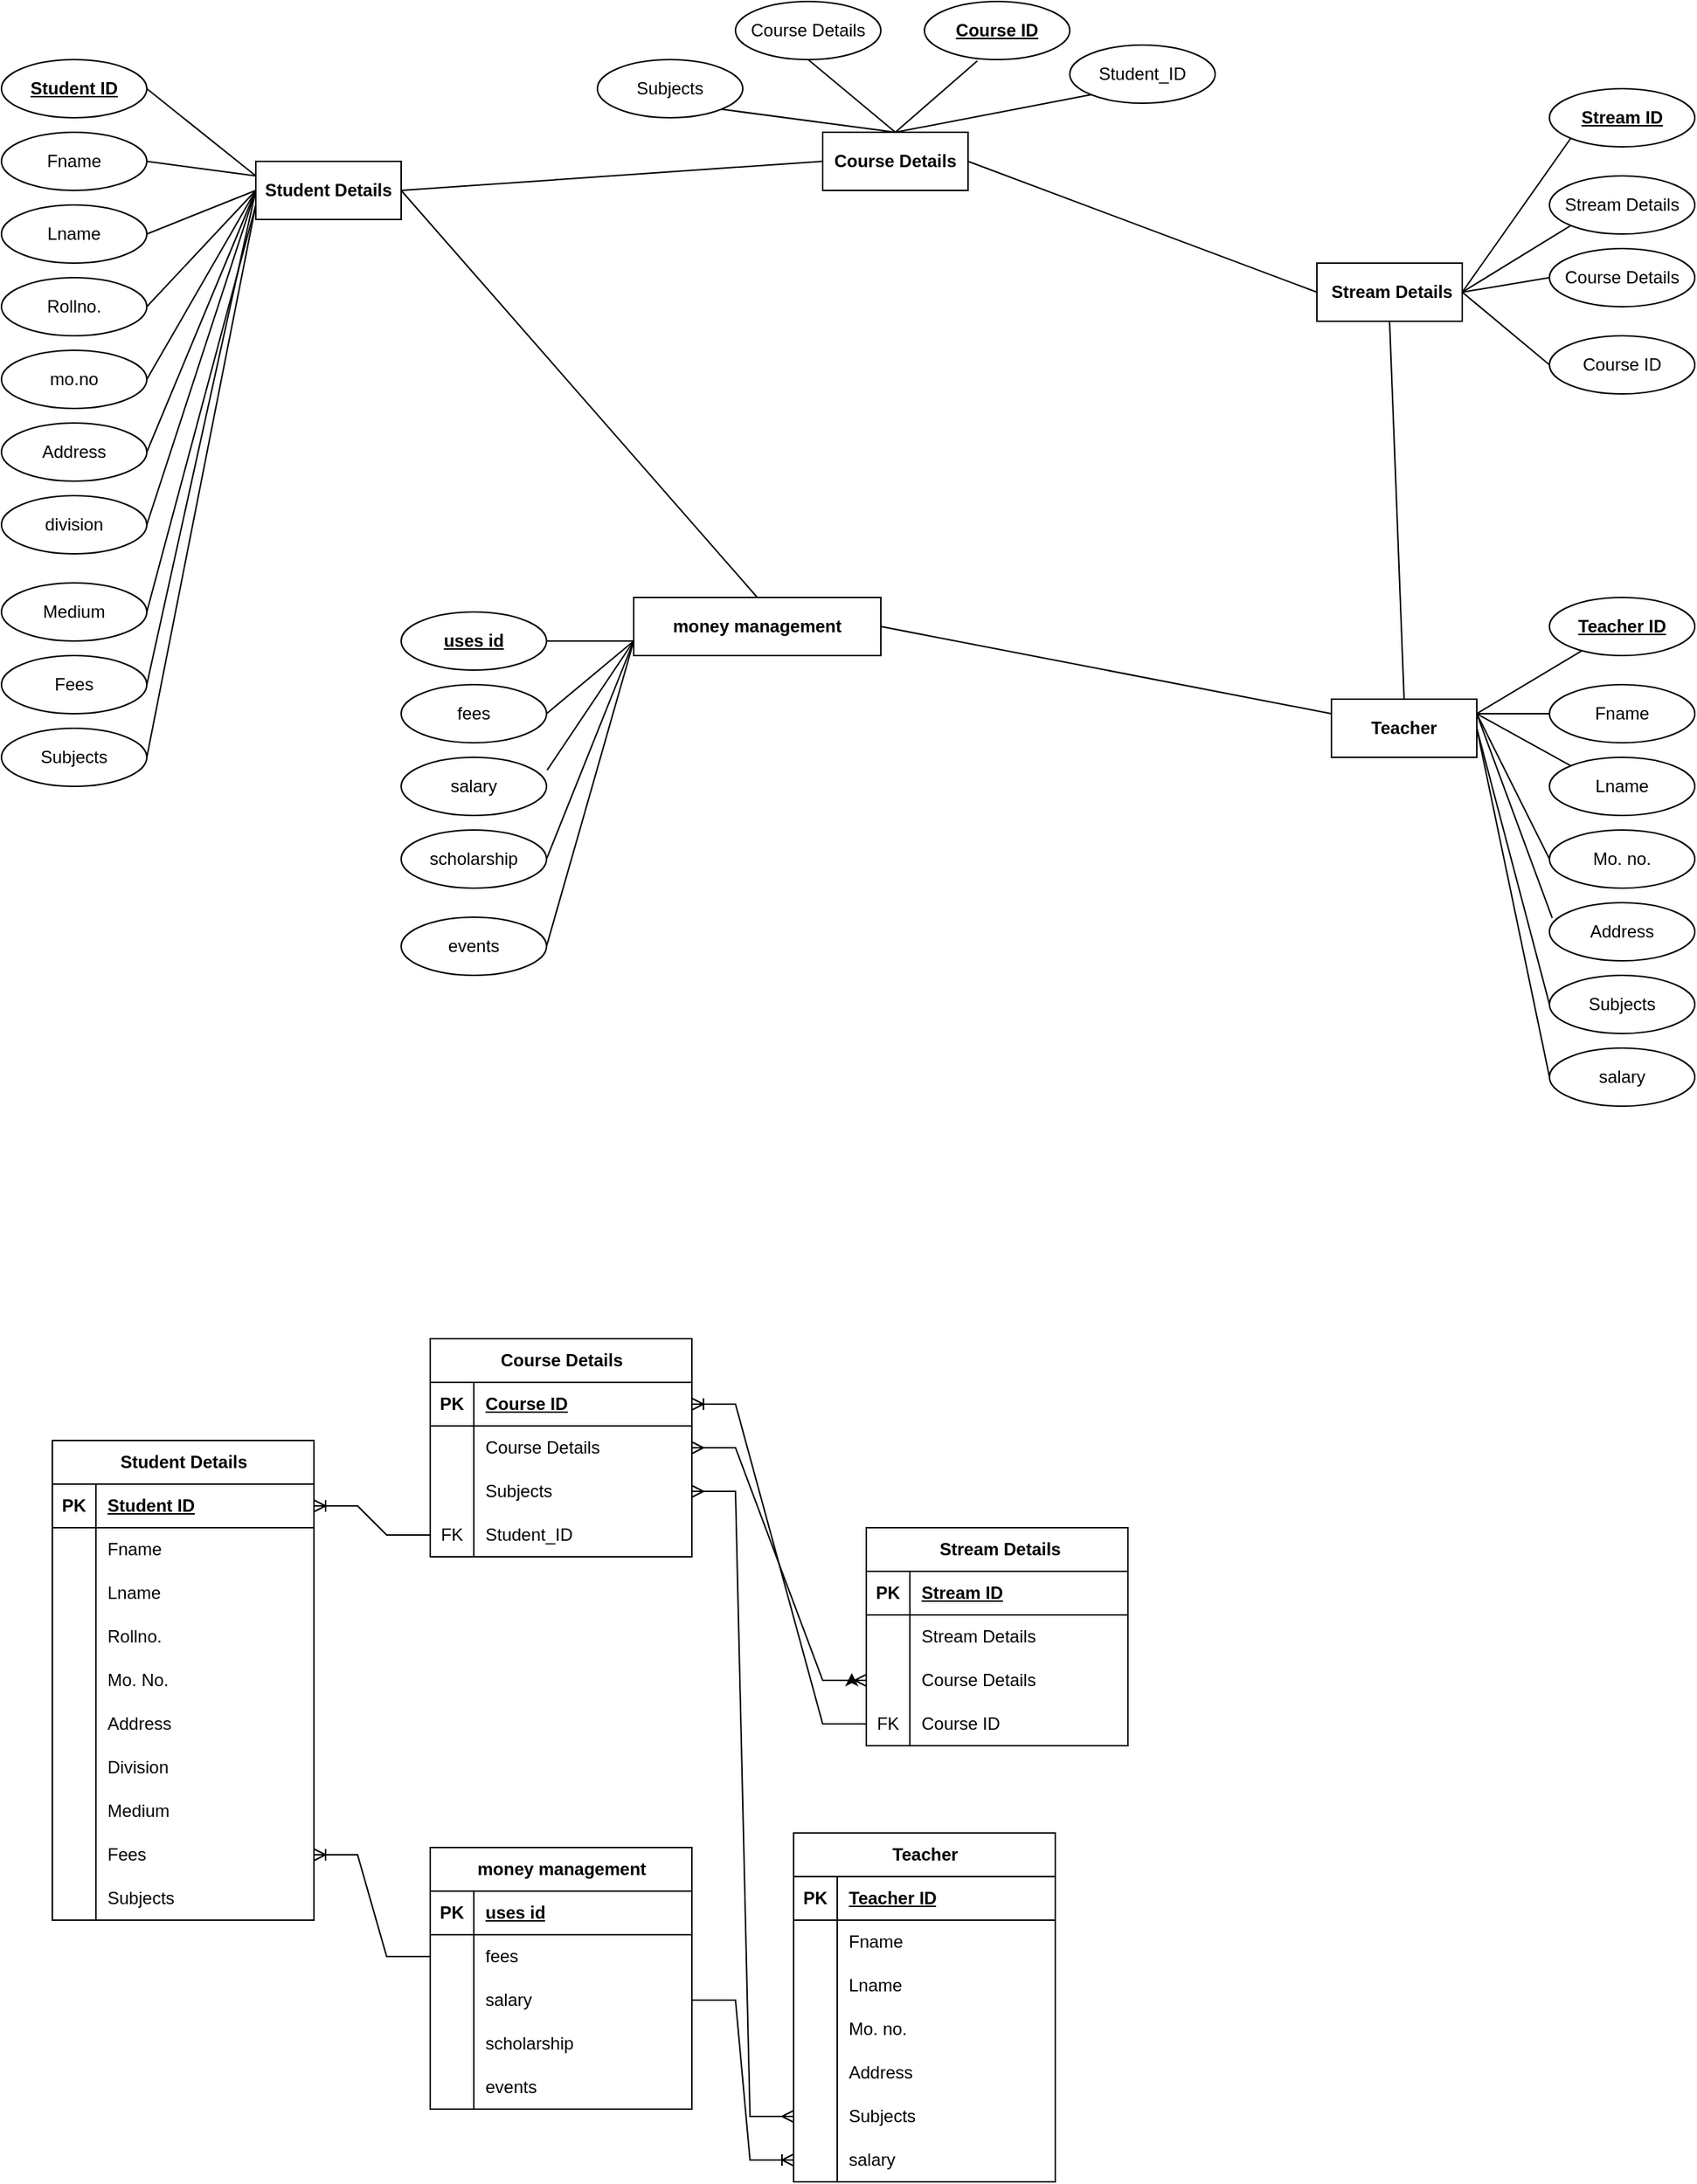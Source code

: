 <mxfile version="26.2.2">
  <diagram name="Page-1" id="LK6ULAaJql4d3qNlsfY-">
    <mxGraphModel dx="2683" dy="1994" grid="1" gridSize="10" guides="1" tooltips="1" connect="1" arrows="1" fold="1" page="1" pageScale="1" pageWidth="850" pageHeight="1100" math="0" shadow="0">
      <root>
        <mxCell id="0" />
        <mxCell id="1" parent="0" />
        <mxCell id="ykuaLZmYjPcyV5SVd6rN-1" value="Student Details" style="shape=table;startSize=30;container=1;collapsible=1;childLayout=tableLayout;fixedRows=1;rowLines=0;fontStyle=1;align=center;resizeLast=1;html=1;" parent="1" vertex="1">
          <mxGeometry y="-10" width="180" height="330" as="geometry" />
        </mxCell>
        <mxCell id="ykuaLZmYjPcyV5SVd6rN-2" value="" style="shape=tableRow;horizontal=0;startSize=0;swimlaneHead=0;swimlaneBody=0;fillColor=none;collapsible=0;dropTarget=0;points=[[0,0.5],[1,0.5]];portConstraint=eastwest;top=0;left=0;right=0;bottom=1;" parent="ykuaLZmYjPcyV5SVd6rN-1" vertex="1">
          <mxGeometry y="30" width="180" height="30" as="geometry" />
        </mxCell>
        <mxCell id="ykuaLZmYjPcyV5SVd6rN-3" value="PK" style="shape=partialRectangle;connectable=0;fillColor=none;top=0;left=0;bottom=0;right=0;fontStyle=1;overflow=hidden;whiteSpace=wrap;html=1;" parent="ykuaLZmYjPcyV5SVd6rN-2" vertex="1">
          <mxGeometry width="30" height="30" as="geometry">
            <mxRectangle width="30" height="30" as="alternateBounds" />
          </mxGeometry>
        </mxCell>
        <mxCell id="ykuaLZmYjPcyV5SVd6rN-4" value="Student ID" style="shape=partialRectangle;connectable=0;fillColor=none;top=0;left=0;bottom=0;right=0;align=left;spacingLeft=6;fontStyle=5;overflow=hidden;whiteSpace=wrap;html=1;" parent="ykuaLZmYjPcyV5SVd6rN-2" vertex="1">
          <mxGeometry x="30" width="150" height="30" as="geometry">
            <mxRectangle width="150" height="30" as="alternateBounds" />
          </mxGeometry>
        </mxCell>
        <mxCell id="ykuaLZmYjPcyV5SVd6rN-5" value="" style="shape=tableRow;horizontal=0;startSize=0;swimlaneHead=0;swimlaneBody=0;fillColor=none;collapsible=0;dropTarget=0;points=[[0,0.5],[1,0.5]];portConstraint=eastwest;top=0;left=0;right=0;bottom=0;" parent="ykuaLZmYjPcyV5SVd6rN-1" vertex="1">
          <mxGeometry y="60" width="180" height="30" as="geometry" />
        </mxCell>
        <mxCell id="ykuaLZmYjPcyV5SVd6rN-6" value="" style="shape=partialRectangle;connectable=0;fillColor=none;top=0;left=0;bottom=0;right=0;editable=1;overflow=hidden;whiteSpace=wrap;html=1;" parent="ykuaLZmYjPcyV5SVd6rN-5" vertex="1">
          <mxGeometry width="30" height="30" as="geometry">
            <mxRectangle width="30" height="30" as="alternateBounds" />
          </mxGeometry>
        </mxCell>
        <mxCell id="ykuaLZmYjPcyV5SVd6rN-7" value="Fname" style="shape=partialRectangle;connectable=0;fillColor=none;top=0;left=0;bottom=0;right=0;align=left;spacingLeft=6;overflow=hidden;whiteSpace=wrap;html=1;" parent="ykuaLZmYjPcyV5SVd6rN-5" vertex="1">
          <mxGeometry x="30" width="150" height="30" as="geometry">
            <mxRectangle width="150" height="30" as="alternateBounds" />
          </mxGeometry>
        </mxCell>
        <mxCell id="ykuaLZmYjPcyV5SVd6rN-8" value="" style="shape=tableRow;horizontal=0;startSize=0;swimlaneHead=0;swimlaneBody=0;fillColor=none;collapsible=0;dropTarget=0;points=[[0,0.5],[1,0.5]];portConstraint=eastwest;top=0;left=0;right=0;bottom=0;" parent="ykuaLZmYjPcyV5SVd6rN-1" vertex="1">
          <mxGeometry y="90" width="180" height="30" as="geometry" />
        </mxCell>
        <mxCell id="ykuaLZmYjPcyV5SVd6rN-9" value="" style="shape=partialRectangle;connectable=0;fillColor=none;top=0;left=0;bottom=0;right=0;editable=1;overflow=hidden;whiteSpace=wrap;html=1;" parent="ykuaLZmYjPcyV5SVd6rN-8" vertex="1">
          <mxGeometry width="30" height="30" as="geometry">
            <mxRectangle width="30" height="30" as="alternateBounds" />
          </mxGeometry>
        </mxCell>
        <mxCell id="ykuaLZmYjPcyV5SVd6rN-10" value="Lname" style="shape=partialRectangle;connectable=0;fillColor=none;top=0;left=0;bottom=0;right=0;align=left;spacingLeft=6;overflow=hidden;whiteSpace=wrap;html=1;" parent="ykuaLZmYjPcyV5SVd6rN-8" vertex="1">
          <mxGeometry x="30" width="150" height="30" as="geometry">
            <mxRectangle width="150" height="30" as="alternateBounds" />
          </mxGeometry>
        </mxCell>
        <mxCell id="ykuaLZmYjPcyV5SVd6rN-11" value="" style="shape=tableRow;horizontal=0;startSize=0;swimlaneHead=0;swimlaneBody=0;fillColor=none;collapsible=0;dropTarget=0;points=[[0,0.5],[1,0.5]];portConstraint=eastwest;top=0;left=0;right=0;bottom=0;" parent="ykuaLZmYjPcyV5SVd6rN-1" vertex="1">
          <mxGeometry y="120" width="180" height="30" as="geometry" />
        </mxCell>
        <mxCell id="ykuaLZmYjPcyV5SVd6rN-12" value="" style="shape=partialRectangle;connectable=0;fillColor=none;top=0;left=0;bottom=0;right=0;editable=1;overflow=hidden;whiteSpace=wrap;html=1;" parent="ykuaLZmYjPcyV5SVd6rN-11" vertex="1">
          <mxGeometry width="30" height="30" as="geometry">
            <mxRectangle width="30" height="30" as="alternateBounds" />
          </mxGeometry>
        </mxCell>
        <mxCell id="ykuaLZmYjPcyV5SVd6rN-13" value="Rollno." style="shape=partialRectangle;connectable=0;fillColor=none;top=0;left=0;bottom=0;right=0;align=left;spacingLeft=6;overflow=hidden;whiteSpace=wrap;html=1;" parent="ykuaLZmYjPcyV5SVd6rN-11" vertex="1">
          <mxGeometry x="30" width="150" height="30" as="geometry">
            <mxRectangle width="150" height="30" as="alternateBounds" />
          </mxGeometry>
        </mxCell>
        <mxCell id="ykuaLZmYjPcyV5SVd6rN-15" value="" style="shape=tableRow;horizontal=0;startSize=0;swimlaneHead=0;swimlaneBody=0;fillColor=none;collapsible=0;dropTarget=0;points=[[0,0.5],[1,0.5]];portConstraint=eastwest;top=0;left=0;right=0;bottom=0;" parent="ykuaLZmYjPcyV5SVd6rN-1" vertex="1">
          <mxGeometry y="150" width="180" height="30" as="geometry" />
        </mxCell>
        <mxCell id="ykuaLZmYjPcyV5SVd6rN-16" value="" style="shape=partialRectangle;connectable=0;fillColor=none;top=0;left=0;bottom=0;right=0;editable=1;overflow=hidden;whiteSpace=wrap;html=1;" parent="ykuaLZmYjPcyV5SVd6rN-15" vertex="1">
          <mxGeometry width="30" height="30" as="geometry">
            <mxRectangle width="30" height="30" as="alternateBounds" />
          </mxGeometry>
        </mxCell>
        <mxCell id="ykuaLZmYjPcyV5SVd6rN-17" value="Mo. No." style="shape=partialRectangle;connectable=0;fillColor=none;top=0;left=0;bottom=0;right=0;align=left;spacingLeft=6;overflow=hidden;whiteSpace=wrap;html=1;" parent="ykuaLZmYjPcyV5SVd6rN-15" vertex="1">
          <mxGeometry x="30" width="150" height="30" as="geometry">
            <mxRectangle width="150" height="30" as="alternateBounds" />
          </mxGeometry>
        </mxCell>
        <mxCell id="ykuaLZmYjPcyV5SVd6rN-18" value="" style="shape=tableRow;horizontal=0;startSize=0;swimlaneHead=0;swimlaneBody=0;fillColor=none;collapsible=0;dropTarget=0;points=[[0,0.5],[1,0.5]];portConstraint=eastwest;top=0;left=0;right=0;bottom=0;" parent="ykuaLZmYjPcyV5SVd6rN-1" vertex="1">
          <mxGeometry y="180" width="180" height="30" as="geometry" />
        </mxCell>
        <mxCell id="ykuaLZmYjPcyV5SVd6rN-19" value="" style="shape=partialRectangle;connectable=0;fillColor=none;top=0;left=0;bottom=0;right=0;editable=1;overflow=hidden;whiteSpace=wrap;html=1;" parent="ykuaLZmYjPcyV5SVd6rN-18" vertex="1">
          <mxGeometry width="30" height="30" as="geometry">
            <mxRectangle width="30" height="30" as="alternateBounds" />
          </mxGeometry>
        </mxCell>
        <mxCell id="ykuaLZmYjPcyV5SVd6rN-20" value="Address" style="shape=partialRectangle;connectable=0;fillColor=none;top=0;left=0;bottom=0;right=0;align=left;spacingLeft=6;overflow=hidden;whiteSpace=wrap;html=1;" parent="ykuaLZmYjPcyV5SVd6rN-18" vertex="1">
          <mxGeometry x="30" width="150" height="30" as="geometry">
            <mxRectangle width="150" height="30" as="alternateBounds" />
          </mxGeometry>
        </mxCell>
        <mxCell id="ykuaLZmYjPcyV5SVd6rN-24" value="" style="shape=tableRow;horizontal=0;startSize=0;swimlaneHead=0;swimlaneBody=0;fillColor=none;collapsible=0;dropTarget=0;points=[[0,0.5],[1,0.5]];portConstraint=eastwest;top=0;left=0;right=0;bottom=0;" parent="ykuaLZmYjPcyV5SVd6rN-1" vertex="1">
          <mxGeometry y="210" width="180" height="30" as="geometry" />
        </mxCell>
        <mxCell id="ykuaLZmYjPcyV5SVd6rN-25" value="" style="shape=partialRectangle;connectable=0;fillColor=none;top=0;left=0;bottom=0;right=0;editable=1;overflow=hidden;whiteSpace=wrap;html=1;" parent="ykuaLZmYjPcyV5SVd6rN-24" vertex="1">
          <mxGeometry width="30" height="30" as="geometry">
            <mxRectangle width="30" height="30" as="alternateBounds" />
          </mxGeometry>
        </mxCell>
        <mxCell id="ykuaLZmYjPcyV5SVd6rN-26" value="Division" style="shape=partialRectangle;connectable=0;fillColor=none;top=0;left=0;bottom=0;right=0;align=left;spacingLeft=6;overflow=hidden;whiteSpace=wrap;html=1;" parent="ykuaLZmYjPcyV5SVd6rN-24" vertex="1">
          <mxGeometry x="30" width="150" height="30" as="geometry">
            <mxRectangle width="150" height="30" as="alternateBounds" />
          </mxGeometry>
        </mxCell>
        <mxCell id="ykuaLZmYjPcyV5SVd6rN-27" value="" style="shape=tableRow;horizontal=0;startSize=0;swimlaneHead=0;swimlaneBody=0;fillColor=none;collapsible=0;dropTarget=0;points=[[0,0.5],[1,0.5]];portConstraint=eastwest;top=0;left=0;right=0;bottom=0;" parent="ykuaLZmYjPcyV5SVd6rN-1" vertex="1">
          <mxGeometry y="240" width="180" height="30" as="geometry" />
        </mxCell>
        <mxCell id="ykuaLZmYjPcyV5SVd6rN-28" value="" style="shape=partialRectangle;connectable=0;fillColor=none;top=0;left=0;bottom=0;right=0;editable=1;overflow=hidden;whiteSpace=wrap;html=1;" parent="ykuaLZmYjPcyV5SVd6rN-27" vertex="1">
          <mxGeometry width="30" height="30" as="geometry">
            <mxRectangle width="30" height="30" as="alternateBounds" />
          </mxGeometry>
        </mxCell>
        <mxCell id="ykuaLZmYjPcyV5SVd6rN-29" value="Medium" style="shape=partialRectangle;connectable=0;fillColor=none;top=0;left=0;bottom=0;right=0;align=left;spacingLeft=6;overflow=hidden;whiteSpace=wrap;html=1;" parent="ykuaLZmYjPcyV5SVd6rN-27" vertex="1">
          <mxGeometry x="30" width="150" height="30" as="geometry">
            <mxRectangle width="150" height="30" as="alternateBounds" />
          </mxGeometry>
        </mxCell>
        <mxCell id="ykuaLZmYjPcyV5SVd6rN-30" value="" style="shape=tableRow;horizontal=0;startSize=0;swimlaneHead=0;swimlaneBody=0;fillColor=none;collapsible=0;dropTarget=0;points=[[0,0.5],[1,0.5]];portConstraint=eastwest;top=0;left=0;right=0;bottom=0;" parent="ykuaLZmYjPcyV5SVd6rN-1" vertex="1">
          <mxGeometry y="270" width="180" height="30" as="geometry" />
        </mxCell>
        <mxCell id="ykuaLZmYjPcyV5SVd6rN-31" value="" style="shape=partialRectangle;connectable=0;fillColor=none;top=0;left=0;bottom=0;right=0;editable=1;overflow=hidden;whiteSpace=wrap;html=1;" parent="ykuaLZmYjPcyV5SVd6rN-30" vertex="1">
          <mxGeometry width="30" height="30" as="geometry">
            <mxRectangle width="30" height="30" as="alternateBounds" />
          </mxGeometry>
        </mxCell>
        <mxCell id="ykuaLZmYjPcyV5SVd6rN-32" value="Fees" style="shape=partialRectangle;connectable=0;fillColor=none;top=0;left=0;bottom=0;right=0;align=left;spacingLeft=6;overflow=hidden;whiteSpace=wrap;html=1;" parent="ykuaLZmYjPcyV5SVd6rN-30" vertex="1">
          <mxGeometry x="30" width="150" height="30" as="geometry">
            <mxRectangle width="150" height="30" as="alternateBounds" />
          </mxGeometry>
        </mxCell>
        <mxCell id="ykuaLZmYjPcyV5SVd6rN-87" value="" style="shape=tableRow;horizontal=0;startSize=0;swimlaneHead=0;swimlaneBody=0;fillColor=none;collapsible=0;dropTarget=0;points=[[0,0.5],[1,0.5]];portConstraint=eastwest;top=0;left=0;right=0;bottom=0;" parent="ykuaLZmYjPcyV5SVd6rN-1" vertex="1">
          <mxGeometry y="300" width="180" height="30" as="geometry" />
        </mxCell>
        <mxCell id="ykuaLZmYjPcyV5SVd6rN-88" value="" style="shape=partialRectangle;connectable=0;fillColor=none;top=0;left=0;bottom=0;right=0;editable=1;overflow=hidden;whiteSpace=wrap;html=1;" parent="ykuaLZmYjPcyV5SVd6rN-87" vertex="1">
          <mxGeometry width="30" height="30" as="geometry">
            <mxRectangle width="30" height="30" as="alternateBounds" />
          </mxGeometry>
        </mxCell>
        <mxCell id="ykuaLZmYjPcyV5SVd6rN-89" value="Subjects" style="shape=partialRectangle;connectable=0;fillColor=none;top=0;left=0;bottom=0;right=0;align=left;spacingLeft=6;overflow=hidden;whiteSpace=wrap;html=1;" parent="ykuaLZmYjPcyV5SVd6rN-87" vertex="1">
          <mxGeometry x="30" width="150" height="30" as="geometry">
            <mxRectangle width="150" height="30" as="alternateBounds" />
          </mxGeometry>
        </mxCell>
        <mxCell id="ykuaLZmYjPcyV5SVd6rN-33" value="Teacher" style="shape=table;startSize=30;container=1;collapsible=1;childLayout=tableLayout;fixedRows=1;rowLines=0;fontStyle=1;align=center;resizeLast=1;html=1;" parent="1" vertex="1">
          <mxGeometry x="510" y="260" width="180" height="240" as="geometry" />
        </mxCell>
        <mxCell id="ykuaLZmYjPcyV5SVd6rN-34" value="" style="shape=tableRow;horizontal=0;startSize=0;swimlaneHead=0;swimlaneBody=0;fillColor=none;collapsible=0;dropTarget=0;points=[[0,0.5],[1,0.5]];portConstraint=eastwest;top=0;left=0;right=0;bottom=1;" parent="ykuaLZmYjPcyV5SVd6rN-33" vertex="1">
          <mxGeometry y="30" width="180" height="30" as="geometry" />
        </mxCell>
        <mxCell id="ykuaLZmYjPcyV5SVd6rN-35" value="PK" style="shape=partialRectangle;connectable=0;fillColor=none;top=0;left=0;bottom=0;right=0;fontStyle=1;overflow=hidden;whiteSpace=wrap;html=1;" parent="ykuaLZmYjPcyV5SVd6rN-34" vertex="1">
          <mxGeometry width="30" height="30" as="geometry">
            <mxRectangle width="30" height="30" as="alternateBounds" />
          </mxGeometry>
        </mxCell>
        <mxCell id="ykuaLZmYjPcyV5SVd6rN-36" value="Teacher ID" style="shape=partialRectangle;connectable=0;fillColor=none;top=0;left=0;bottom=0;right=0;align=left;spacingLeft=6;fontStyle=5;overflow=hidden;whiteSpace=wrap;html=1;" parent="ykuaLZmYjPcyV5SVd6rN-34" vertex="1">
          <mxGeometry x="30" width="150" height="30" as="geometry">
            <mxRectangle width="150" height="30" as="alternateBounds" />
          </mxGeometry>
        </mxCell>
        <mxCell id="ykuaLZmYjPcyV5SVd6rN-37" value="" style="shape=tableRow;horizontal=0;startSize=0;swimlaneHead=0;swimlaneBody=0;fillColor=none;collapsible=0;dropTarget=0;points=[[0,0.5],[1,0.5]];portConstraint=eastwest;top=0;left=0;right=0;bottom=0;" parent="ykuaLZmYjPcyV5SVd6rN-33" vertex="1">
          <mxGeometry y="60" width="180" height="30" as="geometry" />
        </mxCell>
        <mxCell id="ykuaLZmYjPcyV5SVd6rN-38" value="" style="shape=partialRectangle;connectable=0;fillColor=none;top=0;left=0;bottom=0;right=0;editable=1;overflow=hidden;whiteSpace=wrap;html=1;" parent="ykuaLZmYjPcyV5SVd6rN-37" vertex="1">
          <mxGeometry width="30" height="30" as="geometry">
            <mxRectangle width="30" height="30" as="alternateBounds" />
          </mxGeometry>
        </mxCell>
        <mxCell id="ykuaLZmYjPcyV5SVd6rN-39" value="Fname" style="shape=partialRectangle;connectable=0;fillColor=none;top=0;left=0;bottom=0;right=0;align=left;spacingLeft=6;overflow=hidden;whiteSpace=wrap;html=1;" parent="ykuaLZmYjPcyV5SVd6rN-37" vertex="1">
          <mxGeometry x="30" width="150" height="30" as="geometry">
            <mxRectangle width="150" height="30" as="alternateBounds" />
          </mxGeometry>
        </mxCell>
        <mxCell id="ykuaLZmYjPcyV5SVd6rN-40" value="" style="shape=tableRow;horizontal=0;startSize=0;swimlaneHead=0;swimlaneBody=0;fillColor=none;collapsible=0;dropTarget=0;points=[[0,0.5],[1,0.5]];portConstraint=eastwest;top=0;left=0;right=0;bottom=0;" parent="ykuaLZmYjPcyV5SVd6rN-33" vertex="1">
          <mxGeometry y="90" width="180" height="30" as="geometry" />
        </mxCell>
        <mxCell id="ykuaLZmYjPcyV5SVd6rN-41" value="" style="shape=partialRectangle;connectable=0;fillColor=none;top=0;left=0;bottom=0;right=0;editable=1;overflow=hidden;whiteSpace=wrap;html=1;" parent="ykuaLZmYjPcyV5SVd6rN-40" vertex="1">
          <mxGeometry width="30" height="30" as="geometry">
            <mxRectangle width="30" height="30" as="alternateBounds" />
          </mxGeometry>
        </mxCell>
        <mxCell id="ykuaLZmYjPcyV5SVd6rN-42" value="Lname" style="shape=partialRectangle;connectable=0;fillColor=none;top=0;left=0;bottom=0;right=0;align=left;spacingLeft=6;overflow=hidden;whiteSpace=wrap;html=1;" parent="ykuaLZmYjPcyV5SVd6rN-40" vertex="1">
          <mxGeometry x="30" width="150" height="30" as="geometry">
            <mxRectangle width="150" height="30" as="alternateBounds" />
          </mxGeometry>
        </mxCell>
        <mxCell id="ykuaLZmYjPcyV5SVd6rN-43" value="" style="shape=tableRow;horizontal=0;startSize=0;swimlaneHead=0;swimlaneBody=0;fillColor=none;collapsible=0;dropTarget=0;points=[[0,0.5],[1,0.5]];portConstraint=eastwest;top=0;left=0;right=0;bottom=0;" parent="ykuaLZmYjPcyV5SVd6rN-33" vertex="1">
          <mxGeometry y="120" width="180" height="30" as="geometry" />
        </mxCell>
        <mxCell id="ykuaLZmYjPcyV5SVd6rN-44" value="" style="shape=partialRectangle;connectable=0;fillColor=none;top=0;left=0;bottom=0;right=0;editable=1;overflow=hidden;whiteSpace=wrap;html=1;" parent="ykuaLZmYjPcyV5SVd6rN-43" vertex="1">
          <mxGeometry width="30" height="30" as="geometry">
            <mxRectangle width="30" height="30" as="alternateBounds" />
          </mxGeometry>
        </mxCell>
        <mxCell id="ykuaLZmYjPcyV5SVd6rN-45" value="Mo. no." style="shape=partialRectangle;connectable=0;fillColor=none;top=0;left=0;bottom=0;right=0;align=left;spacingLeft=6;overflow=hidden;whiteSpace=wrap;html=1;" parent="ykuaLZmYjPcyV5SVd6rN-43" vertex="1">
          <mxGeometry x="30" width="150" height="30" as="geometry">
            <mxRectangle width="150" height="30" as="alternateBounds" />
          </mxGeometry>
        </mxCell>
        <mxCell id="ykuaLZmYjPcyV5SVd6rN-46" value="" style="shape=tableRow;horizontal=0;startSize=0;swimlaneHead=0;swimlaneBody=0;fillColor=none;collapsible=0;dropTarget=0;points=[[0,0.5],[1,0.5]];portConstraint=eastwest;top=0;left=0;right=0;bottom=0;" parent="ykuaLZmYjPcyV5SVd6rN-33" vertex="1">
          <mxGeometry y="150" width="180" height="30" as="geometry" />
        </mxCell>
        <mxCell id="ykuaLZmYjPcyV5SVd6rN-47" value="" style="shape=partialRectangle;connectable=0;fillColor=none;top=0;left=0;bottom=0;right=0;editable=1;overflow=hidden;whiteSpace=wrap;html=1;" parent="ykuaLZmYjPcyV5SVd6rN-46" vertex="1">
          <mxGeometry width="30" height="30" as="geometry">
            <mxRectangle width="30" height="30" as="alternateBounds" />
          </mxGeometry>
        </mxCell>
        <mxCell id="ykuaLZmYjPcyV5SVd6rN-48" value="Address" style="shape=partialRectangle;connectable=0;fillColor=none;top=0;left=0;bottom=0;right=0;align=left;spacingLeft=6;overflow=hidden;whiteSpace=wrap;html=1;" parent="ykuaLZmYjPcyV5SVd6rN-46" vertex="1">
          <mxGeometry x="30" width="150" height="30" as="geometry">
            <mxRectangle width="150" height="30" as="alternateBounds" />
          </mxGeometry>
        </mxCell>
        <mxCell id="ykuaLZmYjPcyV5SVd6rN-55" value="" style="shape=tableRow;horizontal=0;startSize=0;swimlaneHead=0;swimlaneBody=0;fillColor=none;collapsible=0;dropTarget=0;points=[[0,0.5],[1,0.5]];portConstraint=eastwest;top=0;left=0;right=0;bottom=0;" parent="ykuaLZmYjPcyV5SVd6rN-33" vertex="1">
          <mxGeometry y="180" width="180" height="30" as="geometry" />
        </mxCell>
        <mxCell id="ykuaLZmYjPcyV5SVd6rN-56" value="" style="shape=partialRectangle;connectable=0;fillColor=none;top=0;left=0;bottom=0;right=0;editable=1;overflow=hidden;whiteSpace=wrap;html=1;" parent="ykuaLZmYjPcyV5SVd6rN-55" vertex="1">
          <mxGeometry width="30" height="30" as="geometry">
            <mxRectangle width="30" height="30" as="alternateBounds" />
          </mxGeometry>
        </mxCell>
        <mxCell id="ykuaLZmYjPcyV5SVd6rN-57" value="Subjects" style="shape=partialRectangle;connectable=0;fillColor=none;top=0;left=0;bottom=0;right=0;align=left;spacingLeft=6;overflow=hidden;whiteSpace=wrap;html=1;" parent="ykuaLZmYjPcyV5SVd6rN-55" vertex="1">
          <mxGeometry x="30" width="150" height="30" as="geometry">
            <mxRectangle width="150" height="30" as="alternateBounds" />
          </mxGeometry>
        </mxCell>
        <mxCell id="Vdn8UnTmY8im9ZyBU6Pb-22" value="" style="shape=tableRow;horizontal=0;startSize=0;swimlaneHead=0;swimlaneBody=0;fillColor=none;collapsible=0;dropTarget=0;points=[[0,0.5],[1,0.5]];portConstraint=eastwest;top=0;left=0;right=0;bottom=0;" parent="ykuaLZmYjPcyV5SVd6rN-33" vertex="1">
          <mxGeometry y="210" width="180" height="30" as="geometry" />
        </mxCell>
        <mxCell id="Vdn8UnTmY8im9ZyBU6Pb-23" value="" style="shape=partialRectangle;connectable=0;fillColor=none;top=0;left=0;bottom=0;right=0;editable=1;overflow=hidden;whiteSpace=wrap;html=1;" parent="Vdn8UnTmY8im9ZyBU6Pb-22" vertex="1">
          <mxGeometry width="30" height="30" as="geometry">
            <mxRectangle width="30" height="30" as="alternateBounds" />
          </mxGeometry>
        </mxCell>
        <mxCell id="Vdn8UnTmY8im9ZyBU6Pb-24" value="salary" style="shape=partialRectangle;connectable=0;fillColor=none;top=0;left=0;bottom=0;right=0;align=left;spacingLeft=6;overflow=hidden;whiteSpace=wrap;html=1;" parent="Vdn8UnTmY8im9ZyBU6Pb-22" vertex="1">
          <mxGeometry x="30" width="150" height="30" as="geometry">
            <mxRectangle width="150" height="30" as="alternateBounds" />
          </mxGeometry>
        </mxCell>
        <mxCell id="ykuaLZmYjPcyV5SVd6rN-74" value="Course Details" style="shape=table;startSize=30;container=1;collapsible=1;childLayout=tableLayout;fixedRows=1;rowLines=0;fontStyle=1;align=center;resizeLast=1;html=1;" parent="1" vertex="1">
          <mxGeometry x="260" y="-80" width="180" height="150" as="geometry" />
        </mxCell>
        <mxCell id="ykuaLZmYjPcyV5SVd6rN-75" value="" style="shape=tableRow;horizontal=0;startSize=0;swimlaneHead=0;swimlaneBody=0;fillColor=none;collapsible=0;dropTarget=0;points=[[0,0.5],[1,0.5]];portConstraint=eastwest;top=0;left=0;right=0;bottom=1;" parent="ykuaLZmYjPcyV5SVd6rN-74" vertex="1">
          <mxGeometry y="30" width="180" height="30" as="geometry" />
        </mxCell>
        <mxCell id="ykuaLZmYjPcyV5SVd6rN-76" value="PK" style="shape=partialRectangle;connectable=0;fillColor=none;top=0;left=0;bottom=0;right=0;fontStyle=1;overflow=hidden;whiteSpace=wrap;html=1;" parent="ykuaLZmYjPcyV5SVd6rN-75" vertex="1">
          <mxGeometry width="30" height="30" as="geometry">
            <mxRectangle width="30" height="30" as="alternateBounds" />
          </mxGeometry>
        </mxCell>
        <mxCell id="ykuaLZmYjPcyV5SVd6rN-77" value="Course ID" style="shape=partialRectangle;connectable=0;fillColor=none;top=0;left=0;bottom=0;right=0;align=left;spacingLeft=6;fontStyle=5;overflow=hidden;whiteSpace=wrap;html=1;" parent="ykuaLZmYjPcyV5SVd6rN-75" vertex="1">
          <mxGeometry x="30" width="150" height="30" as="geometry">
            <mxRectangle width="150" height="30" as="alternateBounds" />
          </mxGeometry>
        </mxCell>
        <mxCell id="ykuaLZmYjPcyV5SVd6rN-78" value="" style="shape=tableRow;horizontal=0;startSize=0;swimlaneHead=0;swimlaneBody=0;fillColor=none;collapsible=0;dropTarget=0;points=[[0,0.5],[1,0.5]];portConstraint=eastwest;top=0;left=0;right=0;bottom=0;" parent="ykuaLZmYjPcyV5SVd6rN-74" vertex="1">
          <mxGeometry y="60" width="180" height="30" as="geometry" />
        </mxCell>
        <mxCell id="ykuaLZmYjPcyV5SVd6rN-79" value="" style="shape=partialRectangle;connectable=0;fillColor=none;top=0;left=0;bottom=0;right=0;editable=1;overflow=hidden;whiteSpace=wrap;html=1;" parent="ykuaLZmYjPcyV5SVd6rN-78" vertex="1">
          <mxGeometry width="30" height="30" as="geometry">
            <mxRectangle width="30" height="30" as="alternateBounds" />
          </mxGeometry>
        </mxCell>
        <mxCell id="ykuaLZmYjPcyV5SVd6rN-80" value="Course Details" style="shape=partialRectangle;connectable=0;fillColor=none;top=0;left=0;bottom=0;right=0;align=left;spacingLeft=6;overflow=hidden;whiteSpace=wrap;html=1;" parent="ykuaLZmYjPcyV5SVd6rN-78" vertex="1">
          <mxGeometry x="30" width="150" height="30" as="geometry">
            <mxRectangle width="150" height="30" as="alternateBounds" />
          </mxGeometry>
        </mxCell>
        <mxCell id="ykuaLZmYjPcyV5SVd6rN-84" value="" style="shape=tableRow;horizontal=0;startSize=0;swimlaneHead=0;swimlaneBody=0;fillColor=none;collapsible=0;dropTarget=0;points=[[0,0.5],[1,0.5]];portConstraint=eastwest;top=0;left=0;right=0;bottom=0;" parent="ykuaLZmYjPcyV5SVd6rN-74" vertex="1">
          <mxGeometry y="90" width="180" height="30" as="geometry" />
        </mxCell>
        <mxCell id="ykuaLZmYjPcyV5SVd6rN-85" value="" style="shape=partialRectangle;connectable=0;fillColor=none;top=0;left=0;bottom=0;right=0;editable=1;overflow=hidden;whiteSpace=wrap;html=1;" parent="ykuaLZmYjPcyV5SVd6rN-84" vertex="1">
          <mxGeometry width="30" height="30" as="geometry">
            <mxRectangle width="30" height="30" as="alternateBounds" />
          </mxGeometry>
        </mxCell>
        <mxCell id="ykuaLZmYjPcyV5SVd6rN-86" value="Subjects" style="shape=partialRectangle;connectable=0;fillColor=none;top=0;left=0;bottom=0;right=0;align=left;spacingLeft=6;overflow=hidden;whiteSpace=wrap;html=1;" parent="ykuaLZmYjPcyV5SVd6rN-84" vertex="1">
          <mxGeometry x="30" width="150" height="30" as="geometry">
            <mxRectangle width="150" height="30" as="alternateBounds" />
          </mxGeometry>
        </mxCell>
        <mxCell id="ewVqOZVQOI_VRqULA07Q-1" value="" style="shape=tableRow;horizontal=0;startSize=0;swimlaneHead=0;swimlaneBody=0;fillColor=none;collapsible=0;dropTarget=0;points=[[0,0.5],[1,0.5]];portConstraint=eastwest;top=0;left=0;right=0;bottom=0;" parent="ykuaLZmYjPcyV5SVd6rN-74" vertex="1">
          <mxGeometry y="120" width="180" height="30" as="geometry" />
        </mxCell>
        <mxCell id="ewVqOZVQOI_VRqULA07Q-2" value="FK" style="shape=partialRectangle;connectable=0;fillColor=none;top=0;left=0;bottom=0;right=0;editable=1;overflow=hidden;whiteSpace=wrap;html=1;" parent="ewVqOZVQOI_VRqULA07Q-1" vertex="1">
          <mxGeometry width="30" height="30" as="geometry">
            <mxRectangle width="30" height="30" as="alternateBounds" />
          </mxGeometry>
        </mxCell>
        <mxCell id="ewVqOZVQOI_VRqULA07Q-3" value="Student_ID" style="shape=partialRectangle;connectable=0;fillColor=none;top=0;left=0;bottom=0;right=0;align=left;spacingLeft=6;overflow=hidden;whiteSpace=wrap;html=1;" parent="ewVqOZVQOI_VRqULA07Q-1" vertex="1">
          <mxGeometry x="30" width="150" height="30" as="geometry">
            <mxRectangle width="150" height="30" as="alternateBounds" />
          </mxGeometry>
        </mxCell>
        <mxCell id="ykuaLZmYjPcyV5SVd6rN-93" value="&amp;nbsp;Stream Details" style="shape=table;startSize=30;container=1;collapsible=1;childLayout=tableLayout;fixedRows=1;rowLines=0;fontStyle=1;align=center;resizeLast=1;html=1;" parent="1" vertex="1">
          <mxGeometry x="560" y="50" width="180" height="150" as="geometry" />
        </mxCell>
        <mxCell id="ykuaLZmYjPcyV5SVd6rN-94" value="" style="shape=tableRow;horizontal=0;startSize=0;swimlaneHead=0;swimlaneBody=0;fillColor=none;collapsible=0;dropTarget=0;points=[[0,0.5],[1,0.5]];portConstraint=eastwest;top=0;left=0;right=0;bottom=1;" parent="ykuaLZmYjPcyV5SVd6rN-93" vertex="1">
          <mxGeometry y="30" width="180" height="30" as="geometry" />
        </mxCell>
        <mxCell id="ykuaLZmYjPcyV5SVd6rN-95" value="PK" style="shape=partialRectangle;connectable=0;fillColor=none;top=0;left=0;bottom=0;right=0;fontStyle=1;overflow=hidden;whiteSpace=wrap;html=1;" parent="ykuaLZmYjPcyV5SVd6rN-94" vertex="1">
          <mxGeometry width="30" height="30" as="geometry">
            <mxRectangle width="30" height="30" as="alternateBounds" />
          </mxGeometry>
        </mxCell>
        <mxCell id="ykuaLZmYjPcyV5SVd6rN-96" value="Stream ID" style="shape=partialRectangle;connectable=0;fillColor=none;top=0;left=0;bottom=0;right=0;align=left;spacingLeft=6;fontStyle=5;overflow=hidden;whiteSpace=wrap;html=1;" parent="ykuaLZmYjPcyV5SVd6rN-94" vertex="1">
          <mxGeometry x="30" width="150" height="30" as="geometry">
            <mxRectangle width="150" height="30" as="alternateBounds" />
          </mxGeometry>
        </mxCell>
        <mxCell id="ykuaLZmYjPcyV5SVd6rN-97" value="" style="shape=tableRow;horizontal=0;startSize=0;swimlaneHead=0;swimlaneBody=0;fillColor=none;collapsible=0;dropTarget=0;points=[[0,0.5],[1,0.5]];portConstraint=eastwest;top=0;left=0;right=0;bottom=0;" parent="ykuaLZmYjPcyV5SVd6rN-93" vertex="1">
          <mxGeometry y="60" width="180" height="30" as="geometry" />
        </mxCell>
        <mxCell id="ykuaLZmYjPcyV5SVd6rN-98" value="" style="shape=partialRectangle;connectable=0;fillColor=none;top=0;left=0;bottom=0;right=0;editable=1;overflow=hidden;whiteSpace=wrap;html=1;" parent="ykuaLZmYjPcyV5SVd6rN-97" vertex="1">
          <mxGeometry width="30" height="30" as="geometry">
            <mxRectangle width="30" height="30" as="alternateBounds" />
          </mxGeometry>
        </mxCell>
        <mxCell id="ykuaLZmYjPcyV5SVd6rN-99" value="Stream Details" style="shape=partialRectangle;connectable=0;fillColor=none;top=0;left=0;bottom=0;right=0;align=left;spacingLeft=6;overflow=hidden;whiteSpace=wrap;html=1;" parent="ykuaLZmYjPcyV5SVd6rN-97" vertex="1">
          <mxGeometry x="30" width="150" height="30" as="geometry">
            <mxRectangle width="150" height="30" as="alternateBounds" />
          </mxGeometry>
        </mxCell>
        <mxCell id="ykuaLZmYjPcyV5SVd6rN-100" value="" style="shape=tableRow;horizontal=0;startSize=0;swimlaneHead=0;swimlaneBody=0;fillColor=none;collapsible=0;dropTarget=0;points=[[0,0.5],[1,0.5]];portConstraint=eastwest;top=0;left=0;right=0;bottom=0;" parent="ykuaLZmYjPcyV5SVd6rN-93" vertex="1">
          <mxGeometry y="90" width="180" height="30" as="geometry" />
        </mxCell>
        <mxCell id="ykuaLZmYjPcyV5SVd6rN-101" value="" style="shape=partialRectangle;connectable=0;fillColor=none;top=0;left=0;bottom=0;right=0;editable=1;overflow=hidden;whiteSpace=wrap;html=1;" parent="ykuaLZmYjPcyV5SVd6rN-100" vertex="1">
          <mxGeometry width="30" height="30" as="geometry">
            <mxRectangle width="30" height="30" as="alternateBounds" />
          </mxGeometry>
        </mxCell>
        <mxCell id="ykuaLZmYjPcyV5SVd6rN-102" value="Course Details" style="shape=partialRectangle;connectable=0;fillColor=none;top=0;left=0;bottom=0;right=0;align=left;spacingLeft=6;overflow=hidden;whiteSpace=wrap;html=1;" parent="ykuaLZmYjPcyV5SVd6rN-100" vertex="1">
          <mxGeometry x="30" width="150" height="30" as="geometry">
            <mxRectangle width="150" height="30" as="alternateBounds" />
          </mxGeometry>
        </mxCell>
        <mxCell id="OajRgMm-6UbB1C0NW9RX-2" value="" style="shape=tableRow;horizontal=0;startSize=0;swimlaneHead=0;swimlaneBody=0;fillColor=none;collapsible=0;dropTarget=0;points=[[0,0.5],[1,0.5]];portConstraint=eastwest;top=0;left=0;right=0;bottom=0;" parent="ykuaLZmYjPcyV5SVd6rN-93" vertex="1">
          <mxGeometry y="120" width="180" height="30" as="geometry" />
        </mxCell>
        <mxCell id="OajRgMm-6UbB1C0NW9RX-3" value="FK" style="shape=partialRectangle;connectable=0;fillColor=none;top=0;left=0;bottom=0;right=0;editable=1;overflow=hidden;whiteSpace=wrap;html=1;" parent="OajRgMm-6UbB1C0NW9RX-2" vertex="1">
          <mxGeometry width="30" height="30" as="geometry">
            <mxRectangle width="30" height="30" as="alternateBounds" />
          </mxGeometry>
        </mxCell>
        <mxCell id="OajRgMm-6UbB1C0NW9RX-4" value="Course ID" style="shape=partialRectangle;connectable=0;fillColor=none;top=0;left=0;bottom=0;right=0;align=left;spacingLeft=6;overflow=hidden;whiteSpace=wrap;html=1;" parent="OajRgMm-6UbB1C0NW9RX-2" vertex="1">
          <mxGeometry x="30" width="150" height="30" as="geometry">
            <mxRectangle width="150" height="30" as="alternateBounds" />
          </mxGeometry>
        </mxCell>
        <mxCell id="JwZw1YUppFsL-O1tho8N-1" value="" style="edgeStyle=entityRelationEdgeStyle;fontSize=12;html=1;endArrow=ERoneToMany;rounded=0;" parent="1" source="ewVqOZVQOI_VRqULA07Q-1" target="ykuaLZmYjPcyV5SVd6rN-2" edge="1">
          <mxGeometry width="100" height="100" relative="1" as="geometry">
            <mxPoint x="370" y="400" as="sourcePoint" />
            <mxPoint x="470" y="300" as="targetPoint" />
          </mxGeometry>
        </mxCell>
        <mxCell id="JwZw1YUppFsL-O1tho8N-2" value="" style="edgeStyle=entityRelationEdgeStyle;fontSize=12;html=1;endArrow=ERoneToMany;rounded=0;" parent="1" source="OajRgMm-6UbB1C0NW9RX-2" target="ykuaLZmYjPcyV5SVd6rN-75" edge="1">
          <mxGeometry width="100" height="100" relative="1" as="geometry">
            <mxPoint x="370" y="400" as="sourcePoint" />
            <mxPoint x="470" y="300" as="targetPoint" />
          </mxGeometry>
        </mxCell>
        <mxCell id="Vdn8UnTmY8im9ZyBU6Pb-2" value="money management" style="shape=table;startSize=30;container=1;collapsible=1;childLayout=tableLayout;fixedRows=1;rowLines=0;fontStyle=1;align=center;resizeLast=1;html=1;" parent="1" vertex="1">
          <mxGeometry x="260" y="270" width="180" height="180" as="geometry" />
        </mxCell>
        <mxCell id="Vdn8UnTmY8im9ZyBU6Pb-3" value="" style="shape=tableRow;horizontal=0;startSize=0;swimlaneHead=0;swimlaneBody=0;fillColor=none;collapsible=0;dropTarget=0;points=[[0,0.5],[1,0.5]];portConstraint=eastwest;top=0;left=0;right=0;bottom=1;" parent="Vdn8UnTmY8im9ZyBU6Pb-2" vertex="1">
          <mxGeometry y="30" width="180" height="30" as="geometry" />
        </mxCell>
        <mxCell id="Vdn8UnTmY8im9ZyBU6Pb-4" value="PK" style="shape=partialRectangle;connectable=0;fillColor=none;top=0;left=0;bottom=0;right=0;fontStyle=1;overflow=hidden;whiteSpace=wrap;html=1;" parent="Vdn8UnTmY8im9ZyBU6Pb-3" vertex="1">
          <mxGeometry width="30" height="30" as="geometry">
            <mxRectangle width="30" height="30" as="alternateBounds" />
          </mxGeometry>
        </mxCell>
        <mxCell id="Vdn8UnTmY8im9ZyBU6Pb-5" value="uses id" style="shape=partialRectangle;connectable=0;fillColor=none;top=0;left=0;bottom=0;right=0;align=left;spacingLeft=6;fontStyle=5;overflow=hidden;whiteSpace=wrap;html=1;" parent="Vdn8UnTmY8im9ZyBU6Pb-3" vertex="1">
          <mxGeometry x="30" width="150" height="30" as="geometry">
            <mxRectangle width="150" height="30" as="alternateBounds" />
          </mxGeometry>
        </mxCell>
        <mxCell id="Vdn8UnTmY8im9ZyBU6Pb-6" value="" style="shape=tableRow;horizontal=0;startSize=0;swimlaneHead=0;swimlaneBody=0;fillColor=none;collapsible=0;dropTarget=0;points=[[0,0.5],[1,0.5]];portConstraint=eastwest;top=0;left=0;right=0;bottom=0;" parent="Vdn8UnTmY8im9ZyBU6Pb-2" vertex="1">
          <mxGeometry y="60" width="180" height="30" as="geometry" />
        </mxCell>
        <mxCell id="Vdn8UnTmY8im9ZyBU6Pb-7" value="" style="shape=partialRectangle;connectable=0;fillColor=none;top=0;left=0;bottom=0;right=0;editable=1;overflow=hidden;whiteSpace=wrap;html=1;" parent="Vdn8UnTmY8im9ZyBU6Pb-6" vertex="1">
          <mxGeometry width="30" height="30" as="geometry">
            <mxRectangle width="30" height="30" as="alternateBounds" />
          </mxGeometry>
        </mxCell>
        <mxCell id="Vdn8UnTmY8im9ZyBU6Pb-8" value="fees" style="shape=partialRectangle;connectable=0;fillColor=none;top=0;left=0;bottom=0;right=0;align=left;spacingLeft=6;overflow=hidden;whiteSpace=wrap;html=1;" parent="Vdn8UnTmY8im9ZyBU6Pb-6" vertex="1">
          <mxGeometry x="30" width="150" height="30" as="geometry">
            <mxRectangle width="150" height="30" as="alternateBounds" />
          </mxGeometry>
        </mxCell>
        <mxCell id="Vdn8UnTmY8im9ZyBU6Pb-9" value="" style="shape=tableRow;horizontal=0;startSize=0;swimlaneHead=0;swimlaneBody=0;fillColor=none;collapsible=0;dropTarget=0;points=[[0,0.5],[1,0.5]];portConstraint=eastwest;top=0;left=0;right=0;bottom=0;" parent="Vdn8UnTmY8im9ZyBU6Pb-2" vertex="1">
          <mxGeometry y="90" width="180" height="30" as="geometry" />
        </mxCell>
        <mxCell id="Vdn8UnTmY8im9ZyBU6Pb-10" value="" style="shape=partialRectangle;connectable=0;fillColor=none;top=0;left=0;bottom=0;right=0;editable=1;overflow=hidden;whiteSpace=wrap;html=1;" parent="Vdn8UnTmY8im9ZyBU6Pb-9" vertex="1">
          <mxGeometry width="30" height="30" as="geometry">
            <mxRectangle width="30" height="30" as="alternateBounds" />
          </mxGeometry>
        </mxCell>
        <mxCell id="Vdn8UnTmY8im9ZyBU6Pb-11" value="salary" style="shape=partialRectangle;connectable=0;fillColor=none;top=0;left=0;bottom=0;right=0;align=left;spacingLeft=6;overflow=hidden;whiteSpace=wrap;html=1;" parent="Vdn8UnTmY8im9ZyBU6Pb-9" vertex="1">
          <mxGeometry x="30" width="150" height="30" as="geometry">
            <mxRectangle width="150" height="30" as="alternateBounds" />
          </mxGeometry>
        </mxCell>
        <mxCell id="Vdn8UnTmY8im9ZyBU6Pb-12" value="" style="shape=tableRow;horizontal=0;startSize=0;swimlaneHead=0;swimlaneBody=0;fillColor=none;collapsible=0;dropTarget=0;points=[[0,0.5],[1,0.5]];portConstraint=eastwest;top=0;left=0;right=0;bottom=0;" parent="Vdn8UnTmY8im9ZyBU6Pb-2" vertex="1">
          <mxGeometry y="120" width="180" height="30" as="geometry" />
        </mxCell>
        <mxCell id="Vdn8UnTmY8im9ZyBU6Pb-13" value="" style="shape=partialRectangle;connectable=0;fillColor=none;top=0;left=0;bottom=0;right=0;editable=1;overflow=hidden;whiteSpace=wrap;html=1;" parent="Vdn8UnTmY8im9ZyBU6Pb-12" vertex="1">
          <mxGeometry width="30" height="30" as="geometry">
            <mxRectangle width="30" height="30" as="alternateBounds" />
          </mxGeometry>
        </mxCell>
        <mxCell id="Vdn8UnTmY8im9ZyBU6Pb-14" value="scholarship" style="shape=partialRectangle;connectable=0;fillColor=none;top=0;left=0;bottom=0;right=0;align=left;spacingLeft=6;overflow=hidden;whiteSpace=wrap;html=1;" parent="Vdn8UnTmY8im9ZyBU6Pb-12" vertex="1">
          <mxGeometry x="30" width="150" height="30" as="geometry">
            <mxRectangle width="150" height="30" as="alternateBounds" />
          </mxGeometry>
        </mxCell>
        <mxCell id="Vdn8UnTmY8im9ZyBU6Pb-15" value="" style="shape=tableRow;horizontal=0;startSize=0;swimlaneHead=0;swimlaneBody=0;fillColor=none;collapsible=0;dropTarget=0;points=[[0,0.5],[1,0.5]];portConstraint=eastwest;top=0;left=0;right=0;bottom=0;" parent="Vdn8UnTmY8im9ZyBU6Pb-2" vertex="1">
          <mxGeometry y="150" width="180" height="30" as="geometry" />
        </mxCell>
        <mxCell id="Vdn8UnTmY8im9ZyBU6Pb-16" value="" style="shape=partialRectangle;connectable=0;fillColor=none;top=0;left=0;bottom=0;right=0;editable=1;overflow=hidden;whiteSpace=wrap;html=1;" parent="Vdn8UnTmY8im9ZyBU6Pb-15" vertex="1">
          <mxGeometry width="30" height="30" as="geometry">
            <mxRectangle width="30" height="30" as="alternateBounds" />
          </mxGeometry>
        </mxCell>
        <mxCell id="Vdn8UnTmY8im9ZyBU6Pb-17" value="events" style="shape=partialRectangle;connectable=0;fillColor=none;top=0;left=0;bottom=0;right=0;align=left;spacingLeft=6;overflow=hidden;whiteSpace=wrap;html=1;" parent="Vdn8UnTmY8im9ZyBU6Pb-15" vertex="1">
          <mxGeometry x="30" width="150" height="30" as="geometry">
            <mxRectangle width="150" height="30" as="alternateBounds" />
          </mxGeometry>
        </mxCell>
        <mxCell id="Vdn8UnTmY8im9ZyBU6Pb-18" value="" style="edgeStyle=entityRelationEdgeStyle;fontSize=12;html=1;endArrow=ERoneToMany;rounded=0;exitX=0;exitY=0.5;exitDx=0;exitDy=0;entryX=1;entryY=0.5;entryDx=0;entryDy=0;" parent="1" source="Vdn8UnTmY8im9ZyBU6Pb-6" target="ykuaLZmYjPcyV5SVd6rN-30" edge="1">
          <mxGeometry width="100" height="100" relative="1" as="geometry">
            <mxPoint x="370" y="290" as="sourcePoint" />
            <mxPoint x="180" y="310" as="targetPoint" />
          </mxGeometry>
        </mxCell>
        <mxCell id="Vdn8UnTmY8im9ZyBU6Pb-21" value="" style="edgeStyle=entityRelationEdgeStyle;fontSize=12;html=1;endArrow=ERmany;startArrow=ERmany;rounded=0;exitX=0;exitY=0.5;exitDx=0;exitDy=0;entryX=1;entryY=0.5;entryDx=0;entryDy=0;" parent="1" source="ykuaLZmYjPcyV5SVd6rN-55" target="ykuaLZmYjPcyV5SVd6rN-84" edge="1">
          <mxGeometry width="100" height="100" relative="1" as="geometry">
            <mxPoint x="370" y="430" as="sourcePoint" />
            <mxPoint x="470" y="330" as="targetPoint" />
          </mxGeometry>
        </mxCell>
        <mxCell id="Vdn8UnTmY8im9ZyBU6Pb-25" value="" style="edgeStyle=entityRelationEdgeStyle;fontSize=12;html=1;endArrow=ERoneToMany;rounded=0;entryX=0;entryY=0.5;entryDx=0;entryDy=0;" parent="1" source="Vdn8UnTmY8im9ZyBU6Pb-9" target="Vdn8UnTmY8im9ZyBU6Pb-22" edge="1">
          <mxGeometry width="100" height="100" relative="1" as="geometry">
            <mxPoint x="370" y="290" as="sourcePoint" />
            <mxPoint x="470" y="190" as="targetPoint" />
          </mxGeometry>
        </mxCell>
        <mxCell id="0Cf-HZxew9ZhaDq1UoW2-2" style="edgeStyle=orthogonalEdgeStyle;rounded=0;orthogonalLoop=1;jettySize=auto;html=1;exitX=0;exitY=0.5;exitDx=0;exitDy=0;" parent="1" source="ykuaLZmYjPcyV5SVd6rN-100" edge="1">
          <mxGeometry relative="1" as="geometry">
            <mxPoint x="550" y="150" as="targetPoint" />
          </mxGeometry>
        </mxCell>
        <mxCell id="0Cf-HZxew9ZhaDq1UoW2-3" value="" style="edgeStyle=entityRelationEdgeStyle;fontSize=12;html=1;endArrow=ERmany;startArrow=ERmany;rounded=0;exitX=1;exitY=0.5;exitDx=0;exitDy=0;entryX=0;entryY=0.5;entryDx=0;entryDy=0;" parent="1" source="ykuaLZmYjPcyV5SVd6rN-78" target="ykuaLZmYjPcyV5SVd6rN-100" edge="1">
          <mxGeometry width="100" height="100" relative="1" as="geometry">
            <mxPoint x="370" y="210" as="sourcePoint" />
            <mxPoint x="470" y="110" as="targetPoint" />
            <Array as="points">
              <mxPoint x="480" y="110" />
            </Array>
          </mxGeometry>
        </mxCell>
        <mxCell id="Dupf1I2E6qpUr25GmKl--1" value="&lt;span style=&quot;font-weight: 700; text-wrap-mode: nowrap;&quot;&gt;Student Details&lt;/span&gt;" style="whiteSpace=wrap;html=1;align=center;" vertex="1" parent="1">
          <mxGeometry x="140" y="-890" width="100" height="40" as="geometry" />
        </mxCell>
        <mxCell id="Dupf1I2E6qpUr25GmKl--2" value="&lt;span style=&quot;text-align: left;&quot;&gt;Fname&lt;/span&gt;" style="ellipse;whiteSpace=wrap;html=1;align=center;" vertex="1" parent="1">
          <mxGeometry x="-35" y="-910" width="100" height="40" as="geometry" />
        </mxCell>
        <mxCell id="Dupf1I2E6qpUr25GmKl--3" value="&lt;span style=&quot;font-weight: 700; text-align: left;&quot;&gt;Student ID&lt;/span&gt;" style="ellipse;whiteSpace=wrap;html=1;align=center;fontStyle=4;" vertex="1" parent="1">
          <mxGeometry x="-35" y="-960" width="100" height="40" as="geometry" />
        </mxCell>
        <mxCell id="Dupf1I2E6qpUr25GmKl--4" value="&lt;span style=&quot;text-align: left;&quot;&gt;Lname&lt;/span&gt;" style="ellipse;whiteSpace=wrap;html=1;align=center;" vertex="1" parent="1">
          <mxGeometry x="-35" y="-860" width="100" height="40" as="geometry" />
        </mxCell>
        <mxCell id="Dupf1I2E6qpUr25GmKl--5" value="&lt;span style=&quot;text-align: left;&quot;&gt;Rollno.&lt;/span&gt;" style="ellipse;whiteSpace=wrap;html=1;align=center;" vertex="1" parent="1">
          <mxGeometry x="-35" y="-810" width="100" height="40" as="geometry" />
        </mxCell>
        <mxCell id="Dupf1I2E6qpUr25GmKl--6" value="mo.no" style="ellipse;whiteSpace=wrap;html=1;align=center;" vertex="1" parent="1">
          <mxGeometry x="-35" y="-760" width="100" height="40" as="geometry" />
        </mxCell>
        <mxCell id="Dupf1I2E6qpUr25GmKl--7" value="&lt;span style=&quot;text-align: left;&quot;&gt;Address&lt;/span&gt;" style="ellipse;whiteSpace=wrap;html=1;align=center;" vertex="1" parent="1">
          <mxGeometry x="-35" y="-710" width="100" height="40" as="geometry" />
        </mxCell>
        <mxCell id="Dupf1I2E6qpUr25GmKl--8" value="division" style="ellipse;whiteSpace=wrap;html=1;align=center;" vertex="1" parent="1">
          <mxGeometry x="-35" y="-660" width="100" height="40" as="geometry" />
        </mxCell>
        <mxCell id="Dupf1I2E6qpUr25GmKl--9" value="&lt;span style=&quot;text-align: left;&quot;&gt;Medium&lt;/span&gt;" style="ellipse;whiteSpace=wrap;html=1;align=center;" vertex="1" parent="1">
          <mxGeometry x="-35" y="-600" width="100" height="40" as="geometry" />
        </mxCell>
        <mxCell id="Dupf1I2E6qpUr25GmKl--10" value="&lt;span style=&quot;text-align: left;&quot;&gt;Fees&lt;/span&gt;" style="ellipse;whiteSpace=wrap;html=1;align=center;" vertex="1" parent="1">
          <mxGeometry x="-35" y="-550" width="100" height="40" as="geometry" />
        </mxCell>
        <mxCell id="Dupf1I2E6qpUr25GmKl--11" value="&lt;span style=&quot;text-align: left;&quot;&gt;Subjects&lt;/span&gt;" style="ellipse;whiteSpace=wrap;html=1;align=center;" vertex="1" parent="1">
          <mxGeometry x="-35" y="-500" width="100" height="40" as="geometry" />
        </mxCell>
        <mxCell id="Dupf1I2E6qpUr25GmKl--13" value="&lt;span style=&quot;font-weight: 700; text-wrap-mode: nowrap;&quot;&gt;Course Details&lt;/span&gt;" style="whiteSpace=wrap;html=1;align=center;" vertex="1" parent="1">
          <mxGeometry x="530" y="-910" width="100" height="40" as="geometry" />
        </mxCell>
        <mxCell id="Dupf1I2E6qpUr25GmKl--15" value="&lt;span style=&quot;text-align: left;&quot;&gt;Course Details&lt;/span&gt;" style="ellipse;whiteSpace=wrap;html=1;align=center;" vertex="1" parent="1">
          <mxGeometry x="470" y="-1000" width="100" height="40" as="geometry" />
        </mxCell>
        <mxCell id="Dupf1I2E6qpUr25GmKl--16" value="&lt;span style=&quot;text-align: left;&quot;&gt;Subjects&lt;/span&gt;" style="ellipse;whiteSpace=wrap;html=1;align=center;" vertex="1" parent="1">
          <mxGeometry x="375" y="-960" width="100" height="40" as="geometry" />
        </mxCell>
        <mxCell id="Dupf1I2E6qpUr25GmKl--17" value="&lt;span style=&quot;text-align: left;&quot;&gt;Student_ID&lt;/span&gt;" style="ellipse;whiteSpace=wrap;html=1;align=center;" vertex="1" parent="1">
          <mxGeometry x="700" y="-970" width="100" height="40" as="geometry" />
        </mxCell>
        <mxCell id="Dupf1I2E6qpUr25GmKl--18" value="&lt;span style=&quot;font-weight: 700; text-align: left;&quot;&gt;Course ID&lt;/span&gt;" style="ellipse;whiteSpace=wrap;html=1;align=center;fontStyle=4;" vertex="1" parent="1">
          <mxGeometry x="600" y="-1000" width="100" height="40" as="geometry" />
        </mxCell>
        <mxCell id="Dupf1I2E6qpUr25GmKl--19" value="&lt;span style=&quot;font-weight: 700; text-wrap-mode: nowrap;&quot;&gt;&amp;nbsp;Stream Details&lt;/span&gt;" style="whiteSpace=wrap;html=1;align=center;" vertex="1" parent="1">
          <mxGeometry x="870" y="-820" width="100" height="40" as="geometry" />
        </mxCell>
        <mxCell id="Dupf1I2E6qpUr25GmKl--21" value="&lt;span style=&quot;text-align: left;&quot;&gt;Stream Details&lt;/span&gt;" style="ellipse;whiteSpace=wrap;html=1;align=center;" vertex="1" parent="1">
          <mxGeometry x="1030" y="-880" width="100" height="40" as="geometry" />
        </mxCell>
        <mxCell id="Dupf1I2E6qpUr25GmKl--22" value="&lt;span style=&quot;font-weight: 700; text-align: left;&quot;&gt;Stream ID&lt;/span&gt;" style="ellipse;whiteSpace=wrap;html=1;align=center;fontStyle=4;" vertex="1" parent="1">
          <mxGeometry x="1030" y="-940" width="100" height="40" as="geometry" />
        </mxCell>
        <mxCell id="Dupf1I2E6qpUr25GmKl--23" value="&lt;span style=&quot;text-align: left;&quot;&gt;Course ID&lt;/span&gt;" style="ellipse;whiteSpace=wrap;html=1;align=center;" vertex="1" parent="1">
          <mxGeometry x="1030" y="-770" width="100" height="40" as="geometry" />
        </mxCell>
        <mxCell id="Dupf1I2E6qpUr25GmKl--24" value="&lt;span style=&quot;text-align: left;&quot;&gt;Course Details&lt;/span&gt;" style="ellipse;whiteSpace=wrap;html=1;align=center;" vertex="1" parent="1">
          <mxGeometry x="1030" y="-830" width="100" height="40" as="geometry" />
        </mxCell>
        <mxCell id="Dupf1I2E6qpUr25GmKl--25" value="&lt;span style=&quot;font-weight: 700; text-wrap-mode: nowrap;&quot;&gt;Teacher&lt;/span&gt;" style="whiteSpace=wrap;html=1;align=center;" vertex="1" parent="1">
          <mxGeometry x="880" y="-520" width="100" height="40" as="geometry" />
        </mxCell>
        <mxCell id="Dupf1I2E6qpUr25GmKl--27" value="&lt;span style=&quot;font-weight: 700; text-wrap-mode: nowrap;&quot;&gt;money management&lt;/span&gt;" style="whiteSpace=wrap;html=1;align=center;" vertex="1" parent="1">
          <mxGeometry x="400" y="-590" width="170" height="40" as="geometry" />
        </mxCell>
        <mxCell id="Dupf1I2E6qpUr25GmKl--28" value="&lt;span style=&quot;font-weight: 700; text-align: left;&quot;&gt;uses id&lt;/span&gt;" style="ellipse;whiteSpace=wrap;html=1;align=center;fontStyle=4;" vertex="1" parent="1">
          <mxGeometry x="240" y="-580" width="100" height="40" as="geometry" />
        </mxCell>
        <mxCell id="Dupf1I2E6qpUr25GmKl--29" value="&lt;span style=&quot;font-weight: 700; text-align: left;&quot;&gt;Teacher ID&lt;/span&gt;" style="ellipse;whiteSpace=wrap;html=1;align=center;fontStyle=4;" vertex="1" parent="1">
          <mxGeometry x="1030" y="-590" width="100" height="40" as="geometry" />
        </mxCell>
        <mxCell id="Dupf1I2E6qpUr25GmKl--30" value="&lt;span style=&quot;text-align: left;&quot;&gt;Fname&lt;/span&gt;" style="ellipse;whiteSpace=wrap;html=1;align=center;" vertex="1" parent="1">
          <mxGeometry x="1030" y="-530" width="100" height="40" as="geometry" />
        </mxCell>
        <mxCell id="Dupf1I2E6qpUr25GmKl--31" value="&lt;span style=&quot;text-align: left;&quot;&gt;Lname&lt;/span&gt;" style="ellipse;whiteSpace=wrap;html=1;align=center;" vertex="1" parent="1">
          <mxGeometry x="1030" y="-480" width="100" height="40" as="geometry" />
        </mxCell>
        <mxCell id="Dupf1I2E6qpUr25GmKl--32" value="&lt;span style=&quot;text-align: left;&quot;&gt;Mo. no.&lt;/span&gt;" style="ellipse;whiteSpace=wrap;html=1;align=center;" vertex="1" parent="1">
          <mxGeometry x="1030" y="-430" width="100" height="40" as="geometry" />
        </mxCell>
        <mxCell id="Dupf1I2E6qpUr25GmKl--33" value="&lt;span style=&quot;text-align: left;&quot;&gt;Address&lt;/span&gt;" style="ellipse;whiteSpace=wrap;html=1;align=center;" vertex="1" parent="1">
          <mxGeometry x="1030" y="-380" width="100" height="40" as="geometry" />
        </mxCell>
        <mxCell id="Dupf1I2E6qpUr25GmKl--34" value="&lt;span style=&quot;text-align: left;&quot;&gt;Subjects&lt;/span&gt;" style="ellipse;whiteSpace=wrap;html=1;align=center;" vertex="1" parent="1">
          <mxGeometry x="1030" y="-330" width="100" height="40" as="geometry" />
        </mxCell>
        <mxCell id="Dupf1I2E6qpUr25GmKl--35" value="&lt;span style=&quot;text-align: left;&quot;&gt;salary&lt;/span&gt;" style="ellipse;whiteSpace=wrap;html=1;align=center;" vertex="1" parent="1">
          <mxGeometry x="1030" y="-280" width="100" height="40" as="geometry" />
        </mxCell>
        <mxCell id="Dupf1I2E6qpUr25GmKl--40" value="&lt;span style=&quot;text-align: left;&quot;&gt;fees&lt;/span&gt;" style="ellipse;whiteSpace=wrap;html=1;align=center;" vertex="1" parent="1">
          <mxGeometry x="240" y="-530" width="100" height="40" as="geometry" />
        </mxCell>
        <mxCell id="Dupf1I2E6qpUr25GmKl--41" value="&lt;span style=&quot;text-align: left;&quot;&gt;salary&lt;/span&gt;" style="ellipse;whiteSpace=wrap;html=1;align=center;" vertex="1" parent="1">
          <mxGeometry x="240" y="-480" width="100" height="40" as="geometry" />
        </mxCell>
        <mxCell id="Dupf1I2E6qpUr25GmKl--42" value="&lt;span style=&quot;text-align: left;&quot;&gt;scholarship&lt;/span&gt;" style="ellipse;whiteSpace=wrap;html=1;align=center;" vertex="1" parent="1">
          <mxGeometry x="240" y="-430" width="100" height="40" as="geometry" />
        </mxCell>
        <mxCell id="Dupf1I2E6qpUr25GmKl--43" value="&lt;span style=&quot;text-align: left;&quot;&gt;events&lt;/span&gt;" style="ellipse;whiteSpace=wrap;html=1;align=center;" vertex="1" parent="1">
          <mxGeometry x="240" y="-370" width="100" height="40" as="geometry" />
        </mxCell>
        <mxCell id="Dupf1I2E6qpUr25GmKl--46" value="" style="endArrow=none;html=1;rounded=0;exitX=1;exitY=0.5;exitDx=0;exitDy=0;" edge="1" parent="1" source="Dupf1I2E6qpUr25GmKl--3">
          <mxGeometry relative="1" as="geometry">
            <mxPoint x="470" y="-690" as="sourcePoint" />
            <mxPoint x="140" y="-880" as="targetPoint" />
          </mxGeometry>
        </mxCell>
        <mxCell id="Dupf1I2E6qpUr25GmKl--47" value="" style="endArrow=none;html=1;rounded=0;exitX=1;exitY=0.5;exitDx=0;exitDy=0;entryX=0;entryY=0.25;entryDx=0;entryDy=0;" edge="1" parent="1" source="Dupf1I2E6qpUr25GmKl--2" target="Dupf1I2E6qpUr25GmKl--1">
          <mxGeometry relative="1" as="geometry">
            <mxPoint x="75" y="-930" as="sourcePoint" />
            <mxPoint x="150" y="-880" as="targetPoint" />
          </mxGeometry>
        </mxCell>
        <mxCell id="Dupf1I2E6qpUr25GmKl--48" value="" style="endArrow=none;html=1;rounded=0;exitX=1;exitY=0.5;exitDx=0;exitDy=0;" edge="1" parent="1" source="Dupf1I2E6qpUr25GmKl--4">
          <mxGeometry relative="1" as="geometry">
            <mxPoint x="75" y="-880" as="sourcePoint" />
            <mxPoint x="140" y="-870" as="targetPoint" />
          </mxGeometry>
        </mxCell>
        <mxCell id="Dupf1I2E6qpUr25GmKl--49" value="" style="endArrow=none;html=1;rounded=0;exitX=1;exitY=0.5;exitDx=0;exitDy=0;entryX=0;entryY=0.5;entryDx=0;entryDy=0;" edge="1" parent="1" source="Dupf1I2E6qpUr25GmKl--5" target="Dupf1I2E6qpUr25GmKl--1">
          <mxGeometry relative="1" as="geometry">
            <mxPoint x="75" y="-830" as="sourcePoint" />
            <mxPoint x="150" y="-860" as="targetPoint" />
          </mxGeometry>
        </mxCell>
        <mxCell id="Dupf1I2E6qpUr25GmKl--50" value="" style="endArrow=none;html=1;rounded=0;exitX=1;exitY=0.5;exitDx=0;exitDy=0;" edge="1" parent="1" source="Dupf1I2E6qpUr25GmKl--6">
          <mxGeometry relative="1" as="geometry">
            <mxPoint x="75" y="-780" as="sourcePoint" />
            <mxPoint x="140" y="-870" as="targetPoint" />
          </mxGeometry>
        </mxCell>
        <mxCell id="Dupf1I2E6qpUr25GmKl--52" value="" style="endArrow=none;html=1;rounded=0;exitX=1;exitY=0.5;exitDx=0;exitDy=0;" edge="1" parent="1" source="Dupf1I2E6qpUr25GmKl--7">
          <mxGeometry relative="1" as="geometry">
            <mxPoint x="75" y="-730" as="sourcePoint" />
            <mxPoint x="140" y="-870" as="targetPoint" />
          </mxGeometry>
        </mxCell>
        <mxCell id="Dupf1I2E6qpUr25GmKl--53" value="" style="endArrow=none;html=1;rounded=0;exitX=1;exitY=0.5;exitDx=0;exitDy=0;" edge="1" parent="1" source="Dupf1I2E6qpUr25GmKl--8">
          <mxGeometry relative="1" as="geometry">
            <mxPoint x="75" y="-680" as="sourcePoint" />
            <mxPoint x="140" y="-870" as="targetPoint" />
          </mxGeometry>
        </mxCell>
        <mxCell id="Dupf1I2E6qpUr25GmKl--54" value="" style="endArrow=none;html=1;rounded=0;exitX=1;exitY=0.5;exitDx=0;exitDy=0;" edge="1" parent="1" source="Dupf1I2E6qpUr25GmKl--9">
          <mxGeometry relative="1" as="geometry">
            <mxPoint x="75" y="-630" as="sourcePoint" />
            <mxPoint x="140" y="-860" as="targetPoint" />
          </mxGeometry>
        </mxCell>
        <mxCell id="Dupf1I2E6qpUr25GmKl--55" value="" style="endArrow=none;html=1;rounded=0;exitX=1;exitY=0.5;exitDx=0;exitDy=0;entryX=0;entryY=0.5;entryDx=0;entryDy=0;" edge="1" parent="1" source="Dupf1I2E6qpUr25GmKl--10" target="Dupf1I2E6qpUr25GmKl--1">
          <mxGeometry relative="1" as="geometry">
            <mxPoint x="75" y="-570" as="sourcePoint" />
            <mxPoint x="150" y="-850" as="targetPoint" />
          </mxGeometry>
        </mxCell>
        <mxCell id="Dupf1I2E6qpUr25GmKl--56" value="" style="endArrow=none;html=1;rounded=0;exitX=1;exitY=0.5;exitDx=0;exitDy=0;" edge="1" parent="1" source="Dupf1I2E6qpUr25GmKl--11">
          <mxGeometry relative="1" as="geometry">
            <mxPoint x="75" y="-520" as="sourcePoint" />
            <mxPoint x="140" y="-860" as="targetPoint" />
          </mxGeometry>
        </mxCell>
        <mxCell id="Dupf1I2E6qpUr25GmKl--57" value="" style="endArrow=none;html=1;rounded=0;exitX=0;exitY=0.5;exitDx=0;exitDy=0;entryX=1;entryY=0.5;entryDx=0;entryDy=0;" edge="1" parent="1" source="Dupf1I2E6qpUr25GmKl--13" target="Dupf1I2E6qpUr25GmKl--1">
          <mxGeometry relative="1" as="geometry">
            <mxPoint x="75" y="-470" as="sourcePoint" />
            <mxPoint x="230" y="-860" as="targetPoint" />
          </mxGeometry>
        </mxCell>
        <mxCell id="Dupf1I2E6qpUr25GmKl--58" value="" style="endArrow=none;html=1;rounded=0;exitX=0.5;exitY=0;exitDx=0;exitDy=0;entryX=1;entryY=1;entryDx=0;entryDy=0;" edge="1" parent="1" source="Dupf1I2E6qpUr25GmKl--13" target="Dupf1I2E6qpUr25GmKl--16">
          <mxGeometry relative="1" as="geometry">
            <mxPoint x="540" y="-880" as="sourcePoint" />
            <mxPoint x="250" y="-860" as="targetPoint" />
          </mxGeometry>
        </mxCell>
        <mxCell id="Dupf1I2E6qpUr25GmKl--59" value="" style="endArrow=none;html=1;rounded=0;exitX=0.5;exitY=0;exitDx=0;exitDy=0;entryX=0.5;entryY=1;entryDx=0;entryDy=0;" edge="1" parent="1" source="Dupf1I2E6qpUr25GmKl--13" target="Dupf1I2E6qpUr25GmKl--15">
          <mxGeometry relative="1" as="geometry">
            <mxPoint x="540" y="-880" as="sourcePoint" />
            <mxPoint x="470" y="-916" as="targetPoint" />
          </mxGeometry>
        </mxCell>
        <mxCell id="Dupf1I2E6qpUr25GmKl--60" value="" style="endArrow=none;html=1;rounded=0;entryX=0.364;entryY=1.021;entryDx=0;entryDy=0;entryPerimeter=0;" edge="1" parent="1" target="Dupf1I2E6qpUr25GmKl--18">
          <mxGeometry relative="1" as="geometry">
            <mxPoint x="580" y="-910" as="sourcePoint" />
            <mxPoint x="530" y="-950" as="targetPoint" />
          </mxGeometry>
        </mxCell>
        <mxCell id="Dupf1I2E6qpUr25GmKl--61" value="" style="endArrow=none;html=1;rounded=0;entryX=0;entryY=1;entryDx=0;entryDy=0;exitX=0.5;exitY=0;exitDx=0;exitDy=0;" edge="1" parent="1" source="Dupf1I2E6qpUr25GmKl--13" target="Dupf1I2E6qpUr25GmKl--17">
          <mxGeometry relative="1" as="geometry">
            <mxPoint x="590" y="-900" as="sourcePoint" />
            <mxPoint x="646" y="-949" as="targetPoint" />
          </mxGeometry>
        </mxCell>
        <mxCell id="Dupf1I2E6qpUr25GmKl--62" value="" style="endArrow=none;html=1;rounded=0;entryX=0;entryY=0.5;entryDx=0;entryDy=0;exitX=1;exitY=0.5;exitDx=0;exitDy=0;" edge="1" parent="1" source="Dupf1I2E6qpUr25GmKl--13" target="Dupf1I2E6qpUr25GmKl--19">
          <mxGeometry relative="1" as="geometry">
            <mxPoint x="590" y="-900" as="sourcePoint" />
            <mxPoint x="725" y="-926" as="targetPoint" />
          </mxGeometry>
        </mxCell>
        <mxCell id="Dupf1I2E6qpUr25GmKl--63" value="" style="endArrow=none;html=1;rounded=0;entryX=0;entryY=1;entryDx=0;entryDy=0;exitX=1;exitY=0.5;exitDx=0;exitDy=0;" edge="1" parent="1" source="Dupf1I2E6qpUr25GmKl--19" target="Dupf1I2E6qpUr25GmKl--22">
          <mxGeometry relative="1" as="geometry">
            <mxPoint x="490" y="-830" as="sourcePoint" />
            <mxPoint x="650" y="-830" as="targetPoint" />
          </mxGeometry>
        </mxCell>
        <mxCell id="Dupf1I2E6qpUr25GmKl--64" value="" style="endArrow=none;html=1;rounded=0;entryX=0;entryY=1;entryDx=0;entryDy=0;exitX=1;exitY=0.5;exitDx=0;exitDy=0;" edge="1" parent="1" source="Dupf1I2E6qpUr25GmKl--19" target="Dupf1I2E6qpUr25GmKl--21">
          <mxGeometry relative="1" as="geometry">
            <mxPoint x="980" y="-790" as="sourcePoint" />
            <mxPoint x="1055" y="-896" as="targetPoint" />
          </mxGeometry>
        </mxCell>
        <mxCell id="Dupf1I2E6qpUr25GmKl--65" value="" style="endArrow=none;html=1;rounded=0;entryX=0;entryY=0.5;entryDx=0;entryDy=0;exitX=1;exitY=0.5;exitDx=0;exitDy=0;" edge="1" parent="1" source="Dupf1I2E6qpUr25GmKl--19" target="Dupf1I2E6qpUr25GmKl--24">
          <mxGeometry relative="1" as="geometry">
            <mxPoint x="980" y="-790" as="sourcePoint" />
            <mxPoint x="1055" y="-836" as="targetPoint" />
          </mxGeometry>
        </mxCell>
        <mxCell id="Dupf1I2E6qpUr25GmKl--66" value="" style="endArrow=none;html=1;rounded=0;entryX=0;entryY=0.5;entryDx=0;entryDy=0;" edge="1" parent="1" target="Dupf1I2E6qpUr25GmKl--23">
          <mxGeometry relative="1" as="geometry">
            <mxPoint x="970" y="-800" as="sourcePoint" />
            <mxPoint x="1040" y="-800" as="targetPoint" />
          </mxGeometry>
        </mxCell>
        <mxCell id="Dupf1I2E6qpUr25GmKl--67" value="" style="endArrow=none;html=1;rounded=0;entryX=0.5;entryY=0;entryDx=0;entryDy=0;exitX=0.5;exitY=1;exitDx=0;exitDy=0;" edge="1" parent="1" source="Dupf1I2E6qpUr25GmKl--19" target="Dupf1I2E6qpUr25GmKl--25">
          <mxGeometry relative="1" as="geometry">
            <mxPoint x="980" y="-790" as="sourcePoint" />
            <mxPoint x="1040" y="-740" as="targetPoint" />
          </mxGeometry>
        </mxCell>
        <mxCell id="Dupf1I2E6qpUr25GmKl--68" value="" style="endArrow=none;html=1;rounded=0;exitX=1;exitY=0.25;exitDx=0;exitDy=0;" edge="1" parent="1" source="Dupf1I2E6qpUr25GmKl--25" target="Dupf1I2E6qpUr25GmKl--29">
          <mxGeometry relative="1" as="geometry">
            <mxPoint x="930" y="-770" as="sourcePoint" />
            <mxPoint x="940" y="-510" as="targetPoint" />
          </mxGeometry>
        </mxCell>
        <mxCell id="Dupf1I2E6qpUr25GmKl--69" value="" style="endArrow=none;html=1;rounded=0;entryX=0;entryY=0.5;entryDx=0;entryDy=0;" edge="1" parent="1" target="Dupf1I2E6qpUr25GmKl--30">
          <mxGeometry relative="1" as="geometry">
            <mxPoint x="980" y="-510" as="sourcePoint" />
            <mxPoint x="1062" y="-543" as="targetPoint" />
          </mxGeometry>
        </mxCell>
        <mxCell id="Dupf1I2E6qpUr25GmKl--70" value="" style="endArrow=none;html=1;rounded=0;entryX=0;entryY=0;entryDx=0;entryDy=0;" edge="1" parent="1" target="Dupf1I2E6qpUr25GmKl--31">
          <mxGeometry relative="1" as="geometry">
            <mxPoint x="980" y="-510" as="sourcePoint" />
            <mxPoint x="1040" y="-500" as="targetPoint" />
          </mxGeometry>
        </mxCell>
        <mxCell id="Dupf1I2E6qpUr25GmKl--71" value="" style="endArrow=none;html=1;rounded=0;entryX=0;entryY=0.5;entryDx=0;entryDy=0;" edge="1" parent="1" target="Dupf1I2E6qpUr25GmKl--32">
          <mxGeometry relative="1" as="geometry">
            <mxPoint x="980" y="-510" as="sourcePoint" />
            <mxPoint x="1055" y="-464" as="targetPoint" />
          </mxGeometry>
        </mxCell>
        <mxCell id="Dupf1I2E6qpUr25GmKl--72" value="" style="endArrow=none;html=1;rounded=0;entryX=0.019;entryY=0.264;entryDx=0;entryDy=0;entryPerimeter=0;" edge="1" parent="1" target="Dupf1I2E6qpUr25GmKl--33">
          <mxGeometry relative="1" as="geometry">
            <mxPoint x="980" y="-510" as="sourcePoint" />
            <mxPoint x="1040" y="-400" as="targetPoint" />
          </mxGeometry>
        </mxCell>
        <mxCell id="Dupf1I2E6qpUr25GmKl--73" value="" style="endArrow=none;html=1;rounded=0;entryX=0;entryY=0.5;entryDx=0;entryDy=0;" edge="1" parent="1" target="Dupf1I2E6qpUr25GmKl--34">
          <mxGeometry relative="1" as="geometry">
            <mxPoint x="980" y="-500" as="sourcePoint" />
            <mxPoint x="1042" y="-359" as="targetPoint" />
          </mxGeometry>
        </mxCell>
        <mxCell id="Dupf1I2E6qpUr25GmKl--74" value="" style="endArrow=none;html=1;rounded=0;entryX=0;entryY=0.5;entryDx=0;entryDy=0;" edge="1" parent="1" target="Dupf1I2E6qpUr25GmKl--35">
          <mxGeometry relative="1" as="geometry">
            <mxPoint x="980" y="-500" as="sourcePoint" />
            <mxPoint x="1040" y="-300" as="targetPoint" />
          </mxGeometry>
        </mxCell>
        <mxCell id="Dupf1I2E6qpUr25GmKl--75" value="" style="endArrow=none;html=1;rounded=0;exitX=1;exitY=0.5;exitDx=0;exitDy=0;entryX=0;entryY=0.75;entryDx=0;entryDy=0;" edge="1" parent="1" source="Dupf1I2E6qpUr25GmKl--28" target="Dupf1I2E6qpUr25GmKl--27">
          <mxGeometry relative="1" as="geometry">
            <mxPoint x="490" y="-660" as="sourcePoint" />
            <mxPoint x="650" y="-660" as="targetPoint" />
          </mxGeometry>
        </mxCell>
        <mxCell id="Dupf1I2E6qpUr25GmKl--76" value="" style="endArrow=none;html=1;rounded=0;exitX=1;exitY=0.5;exitDx=0;exitDy=0;entryX=0;entryY=0.75;entryDx=0;entryDy=0;" edge="1" parent="1" source="Dupf1I2E6qpUr25GmKl--40" target="Dupf1I2E6qpUr25GmKl--27">
          <mxGeometry relative="1" as="geometry">
            <mxPoint x="350" y="-550" as="sourcePoint" />
            <mxPoint x="410" y="-550" as="targetPoint" />
          </mxGeometry>
        </mxCell>
        <mxCell id="Dupf1I2E6qpUr25GmKl--77" value="" style="endArrow=none;html=1;rounded=0;exitX=1.004;exitY=0.221;exitDx=0;exitDy=0;exitPerimeter=0;" edge="1" parent="1" source="Dupf1I2E6qpUr25GmKl--41">
          <mxGeometry relative="1" as="geometry">
            <mxPoint x="350" y="-500" as="sourcePoint" />
            <mxPoint x="400" y="-560" as="targetPoint" />
          </mxGeometry>
        </mxCell>
        <mxCell id="Dupf1I2E6qpUr25GmKl--78" value="" style="endArrow=none;html=1;rounded=0;exitX=1;exitY=0.5;exitDx=0;exitDy=0;" edge="1" parent="1" source="Dupf1I2E6qpUr25GmKl--42">
          <mxGeometry relative="1" as="geometry">
            <mxPoint x="350" y="-461" as="sourcePoint" />
            <mxPoint x="400" y="-560" as="targetPoint" />
          </mxGeometry>
        </mxCell>
        <mxCell id="Dupf1I2E6qpUr25GmKl--79" value="" style="endArrow=none;html=1;rounded=0;exitX=1;exitY=0.5;exitDx=0;exitDy=0;" edge="1" parent="1" source="Dupf1I2E6qpUr25GmKl--43">
          <mxGeometry relative="1" as="geometry">
            <mxPoint x="350" y="-400" as="sourcePoint" />
            <mxPoint x="400" y="-560" as="targetPoint" />
          </mxGeometry>
        </mxCell>
        <mxCell id="Dupf1I2E6qpUr25GmKl--80" value="" style="endArrow=none;html=1;rounded=0;exitX=1;exitY=0.5;exitDx=0;exitDy=0;entryX=0.5;entryY=0;entryDx=0;entryDy=0;" edge="1" parent="1" source="Dupf1I2E6qpUr25GmKl--1" target="Dupf1I2E6qpUr25GmKl--27">
          <mxGeometry relative="1" as="geometry">
            <mxPoint x="490" y="-660" as="sourcePoint" />
            <mxPoint x="650" y="-660" as="targetPoint" />
          </mxGeometry>
        </mxCell>
        <mxCell id="Dupf1I2E6qpUr25GmKl--81" value="" style="endArrow=none;html=1;rounded=0;exitX=0;exitY=0.25;exitDx=0;exitDy=0;entryX=1;entryY=0.5;entryDx=0;entryDy=0;" edge="1" parent="1" source="Dupf1I2E6qpUr25GmKl--25" target="Dupf1I2E6qpUr25GmKl--27">
          <mxGeometry relative="1" as="geometry">
            <mxPoint x="250" y="-860" as="sourcePoint" />
            <mxPoint x="495" y="-580" as="targetPoint" />
          </mxGeometry>
        </mxCell>
      </root>
    </mxGraphModel>
  </diagram>
</mxfile>
